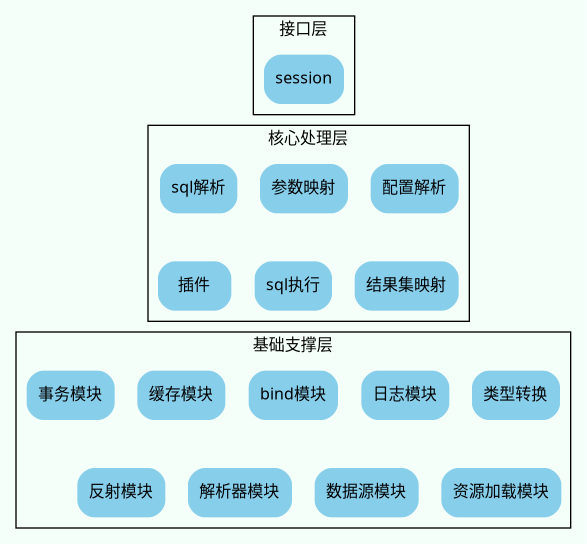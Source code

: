 @startuml
digraph G {
    compound = true
    bgcolor = "mintcream";
    rankdir = TB;
    fontsize = 12;
    node[fontname = "Microsoft YaHei", fontsize = 12, shape = "Mrecord", color = "skyblue", style = "filled"];
    edge[fontname = "Microsoft YaHei", fontsize = 12];

    subgraph cluster_interface {

        label = "接口层"
        session[label = "session"];
    }

    subgraph cluster_core{
        label = "核心处理层";

        config[label = "配置解析"];
        param_mapping[label = "参数映射"];
        sql_parse[label = "sql解析"];
        sql_exe[label = "sql执行"];
        result_mapping[label = "结果集映射"];
        plugin[label = "插件"];
        {rank = same config param_mapping sql_parse}
        {rank = same sql_exe result_mapping plugin}
        param_mapping -> result_mapping [style=invisible, arrowhead = none]

    }

    subgraph cluster_base {
        label = "基础支撑层";
        io[label = "资源加载模块"];
        datasource[label = "数据源模块"];
        reflection[label = "反射模块"];
        parsing[label = "解析器模块"];
        type[label = "类型转换"];
        logging[label = "日志模块"];
        binding[label = "bind模块"];
        cache[label = "缓存模块"];
        transaction[label = "事务模块"];
        {rank = same transaction cache binding type logging}
        {rank = same parsing reflection datasource io}
        binding -> reflection [style=invisible, arrowhead = none]
    }

    session -> param_mapping [lhead = cluster_core, ltail = cluster_interface, style=invisible, arrowhead = none]
    sql_exe -> binding[style=invisible, arrowhead = none]
}
@enduml